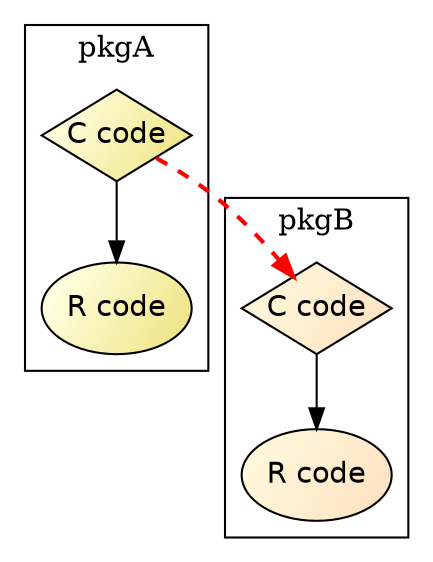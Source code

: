 digraph D {
  compound=true;

  node [shape = ellipse,
      style = filled,
      fixedsize=true,
      width=1,
      height=0.618,
      fontsize=14,
      fillcolor = "lightyellow:khaki",
      gradientangle=315,
      fontname="Helvetica"]
  ar [label = "R code"];
  ac [label = "C code", shape = "diamond"];
  br [label = "R code", fillcolor = "cornsilk:bisque"];
  bc [label = "C code", shape = "diamond", fillcolor = "cornsilk:bisque"];

  edge [color = black,
       arrowname = vee,
       fontname="Helvetica",
       fontsize=10]

  /* to be visually separated, subgraphs must be prefixed with cluster_ */
  /* and only the DOT and FDP layout seam to support subgraphs */
  subgraph cluster_pkgA {
    label = "pkgA";
    ac -> ar;
  }
  subgraph cluster_pkgB {
    label = "pkgB";
    bc -> br;
  }

  ac -> bc [color="red", penwidth=2, style="dashed"];
}
